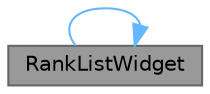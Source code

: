 digraph "RankListWidget"
{
 // LATEX_PDF_SIZE
  bgcolor="transparent";
  edge [fontname=Helvetica,fontsize=10,labelfontname=Helvetica,labelfontsize=10];
  node [fontname=Helvetica,fontsize=10,shape=box,height=0.2,width=0.4];
  rankdir="RL";
  Node1 [id="Node000001",label="RankListWidget",height=0.2,width=0.4,color="gray40", fillcolor="grey60", style="filled", fontcolor="black",tooltip="构造函数，初始化排行榜单项控件"];
  Node1 -> Node1 [id="edge1_Node000001_Node000001",dir="back",color="steelblue1",style="solid",tooltip=" "];
}
